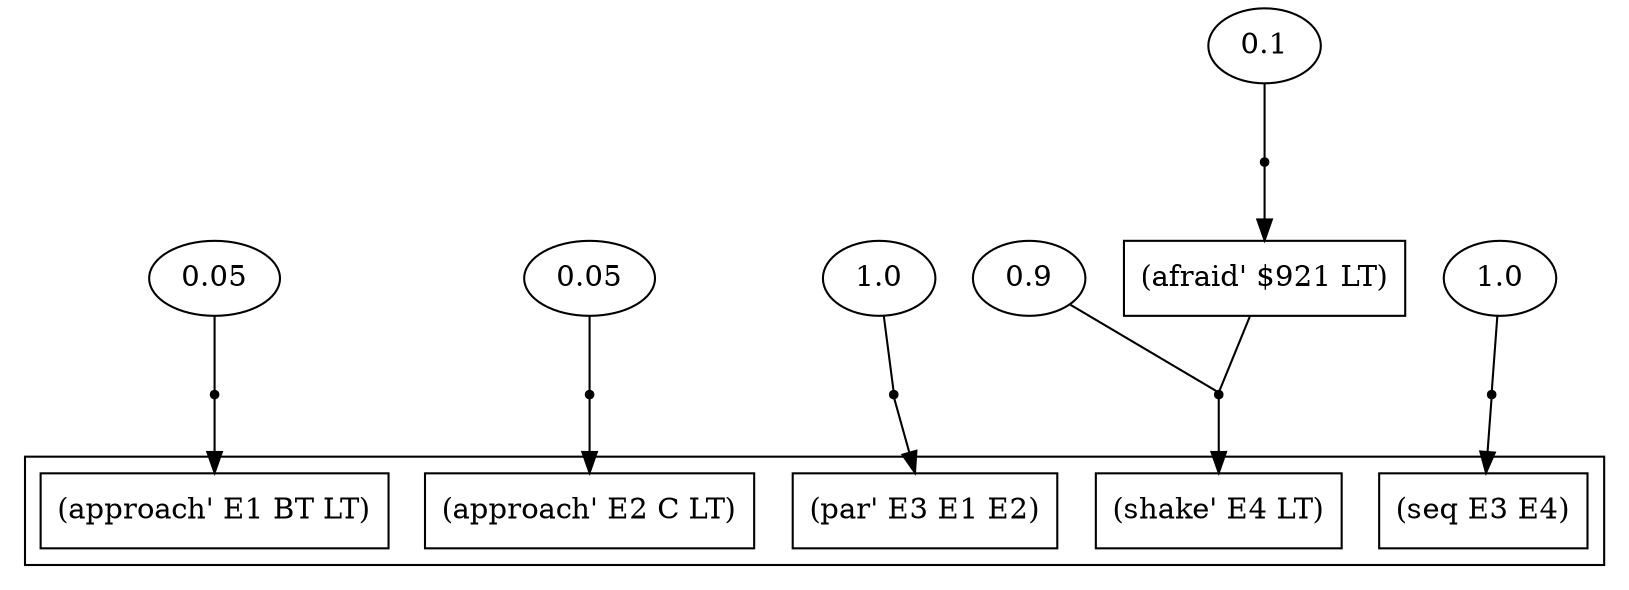 digraph proof {
 graph [rankdir="TB"]
  e0 [label="0.05"];
  e1 [label="0.05"];
  e2 [label="1.0"];
  e3 [label="0.9"];
  e4 [label="0.1"];
  e5 [label="1.0"];
  i0 [shape=box label="(afraid' $921 LT)"];
  r0 [shape=point];
  r0 -> o0
  e0 -> r0 [arrowhead=none]
  r1 [shape=point];
  r1 -> o1
  e1 -> r1 [arrowhead=none]
  r2 [shape=point];
  r2 -> o2
  e2 -> r2 [arrowhead=none]
  r3 [shape=point];
  r3 -> o3
  i0 -> r3 [arrowhead=none]
  e3 -> r3 [arrowhead=none]
  r4 [shape=point];
  r4 -> i0
  e4 -> r4 [arrowhead=none]
  r5 [shape=point];
  r5 -> o4
  e5 -> r5 [arrowhead=none]
 subgraph cluster {  o0 [shape=box label="(approach' E1 BT LT)"];
  o1 [shape=box label="(approach' E2 C LT)"];
  o2 [shape=box label="(par' E3 E1 E2)"];
  o3 [shape=box label="(shake' E4 LT)"];
  o4 [shape=box label="(seq E3 E4)"];
 }
}

